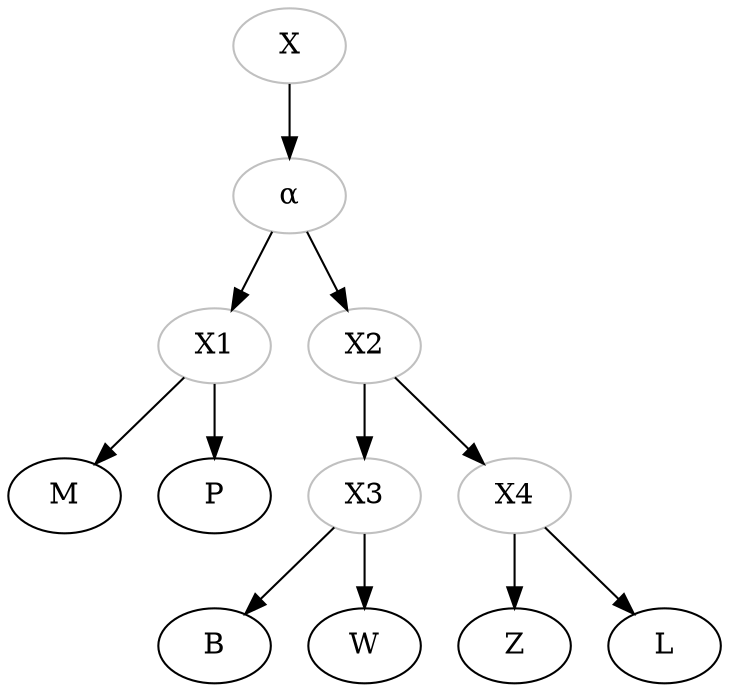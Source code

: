 digraph {
Original [label="X", color="grey"]
Archetype [label="α", color="grey"]
Original -> Archetype

X1 [label="X1", color="grey"]
X2 [label="X2", color="grey"]
Archetype -> X1
Archetype -> X2 

X1 -> M
X1 -> P

X3 [label="X3", color="grey"]
X2 -> X3 

X3 -> B
X3 -> W

X4 [label="X4", color="grey"]
X2 -> X4

X4 -> Z
X4 -> L


}
